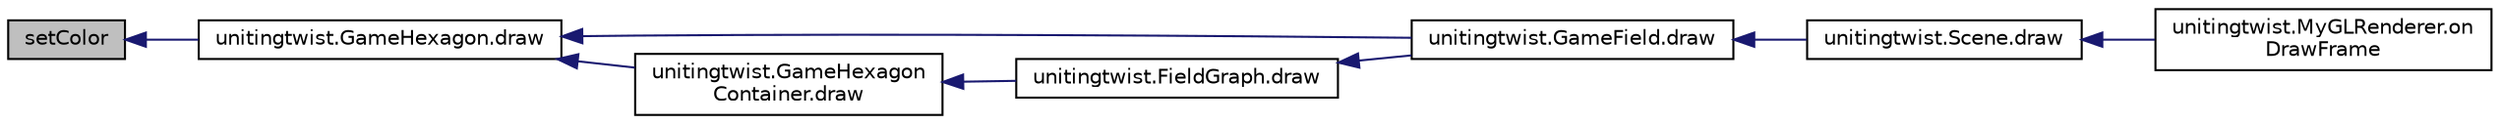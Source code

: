 digraph "setColor"
{
  edge [fontname="Helvetica",fontsize="10",labelfontname="Helvetica",labelfontsize="10"];
  node [fontname="Helvetica",fontsize="10",shape=record];
  rankdir="LR";
  Node44 [label="setColor",height=0.2,width=0.4,color="black", fillcolor="grey75", style="filled", fontcolor="black"];
  Node44 -> Node45 [dir="back",color="midnightblue",fontsize="10",style="solid"];
  Node45 [label="unitingtwist.GameHexagon.draw",height=0.2,width=0.4,color="black", fillcolor="white", style="filled",URL="$classunitingtwist_1_1_game_hexagon.html#ace8a0d2a4e41b6d83897d48fd91a7ab3",tooltip="Draw the initial representation on the OpenGL surface. "];
  Node45 -> Node46 [dir="back",color="midnightblue",fontsize="10",style="solid"];
  Node46 [label="unitingtwist.GameField.draw",height=0.2,width=0.4,color="black", fillcolor="white", style="filled",URL="$classunitingtwist_1_1_game_field.html#ace8a0d2a4e41b6d83897d48fd91a7ab3",tooltip="Draw the initial representation on the OpenGL surface. "];
  Node46 -> Node47 [dir="back",color="midnightblue",fontsize="10",style="solid"];
  Node47 [label="unitingtwist.Scene.draw",height=0.2,width=0.4,color="black", fillcolor="white", style="filled",URL="$classunitingtwist_1_1_scene.html#ace8a0d2a4e41b6d83897d48fd91a7ab3"];
  Node47 -> Node48 [dir="back",color="midnightblue",fontsize="10",style="solid"];
  Node48 [label="unitingtwist.MyGLRenderer.on\lDrawFrame",height=0.2,width=0.4,color="black", fillcolor="white", style="filled",URL="$classunitingtwist_1_1_my_g_l_renderer.html#aba4bf3428902adb204d17703e7afcbc9"];
  Node45 -> Node49 [dir="back",color="midnightblue",fontsize="10",style="solid"];
  Node49 [label="unitingtwist.GameHexagon\lContainer.draw",height=0.2,width=0.4,color="black", fillcolor="white", style="filled",URL="$classunitingtwist_1_1_game_hexagon_container.html#ace8a0d2a4e41b6d83897d48fd91a7ab3",tooltip="Draw the initial representation on the OpenGL surface. "];
  Node49 -> Node50 [dir="back",color="midnightblue",fontsize="10",style="solid"];
  Node50 [label="unitingtwist.FieldGraph.draw",height=0.2,width=0.4,color="black", fillcolor="white", style="filled",URL="$classunitingtwist_1_1_field_graph.html#ac3e315879303dbd473ae480260356919",tooltip="Draw the initial representation on the OpenGL surface. "];
  Node50 -> Node46 [dir="back",color="midnightblue",fontsize="10",style="solid"];
}
